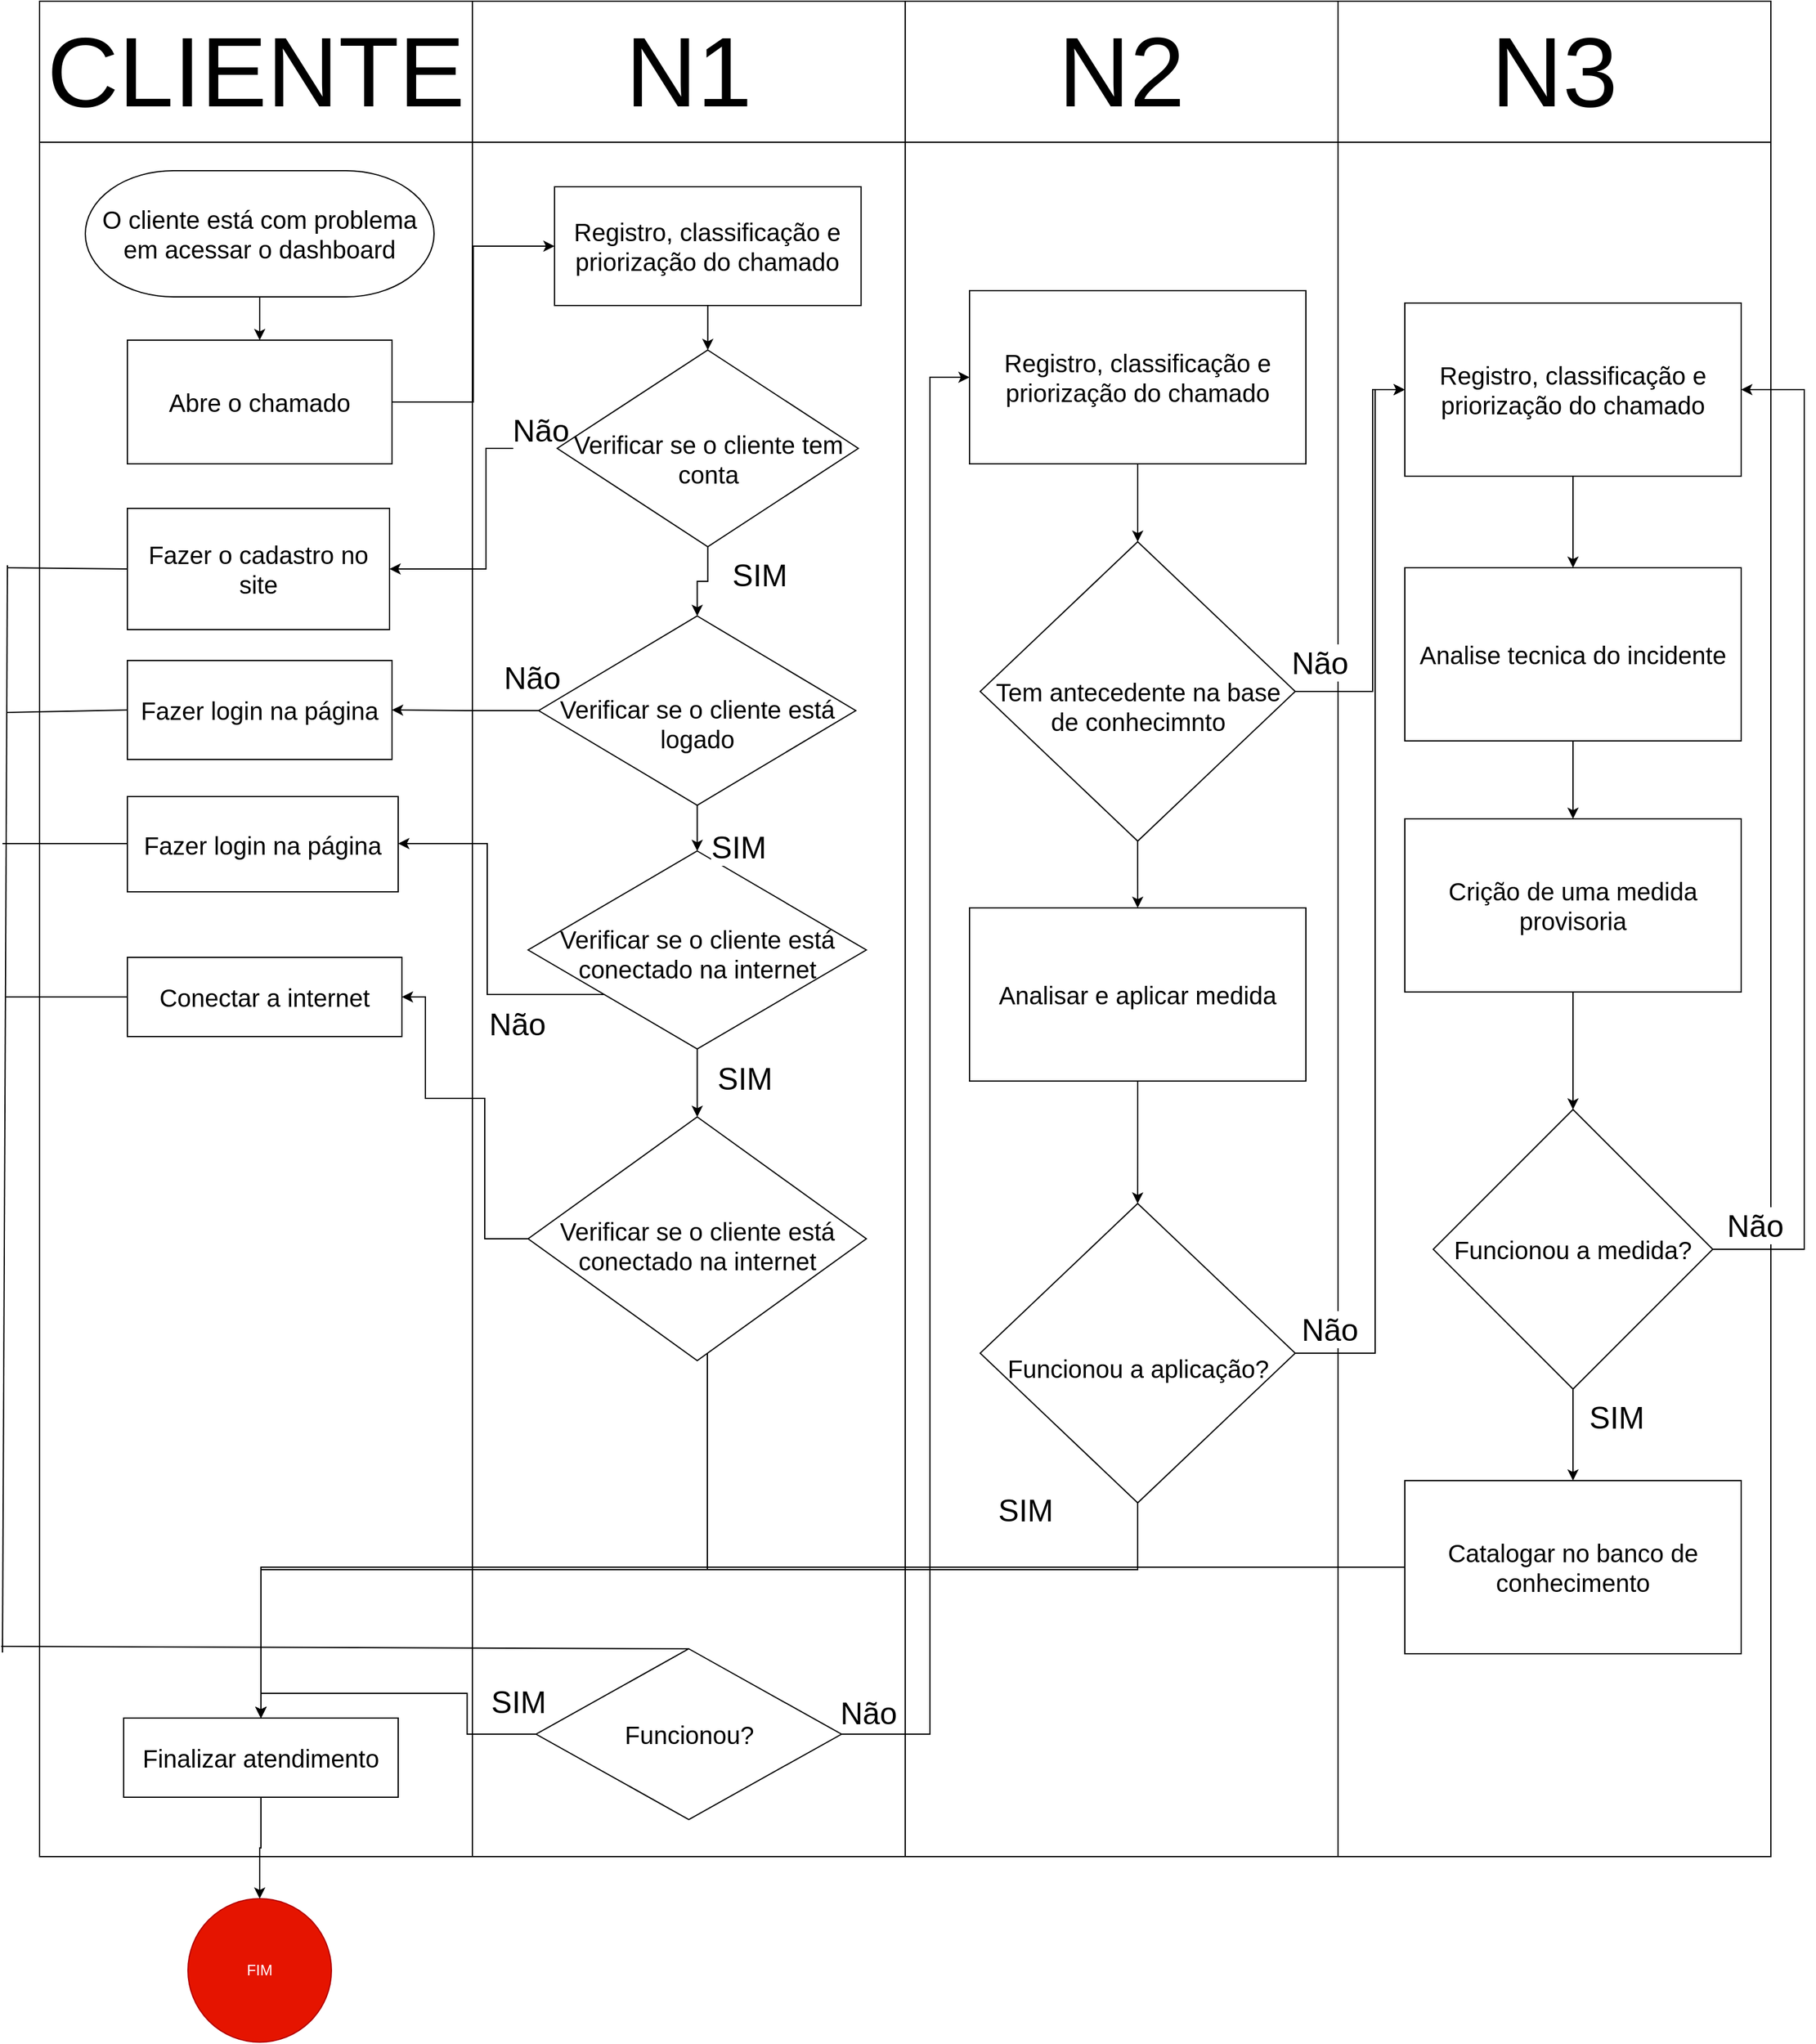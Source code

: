 <mxfile version="26.0.9">
  <diagram name="Página-1" id="sii6xtMDSqnDwptgTPa_">
    <mxGraphModel dx="3847" dy="1860" grid="0" gridSize="10" guides="1" tooltips="1" connect="1" arrows="1" fold="1" page="0" pageScale="1" pageWidth="827" pageHeight="1169" math="0" shadow="0">
      <root>
        <mxCell id="0" />
        <mxCell id="1" parent="0" />
        <mxCell id="SJMVSRO1iNUhfS_U9vJs-1" value="" style="rounded=0;whiteSpace=wrap;html=1;movable=0;resizable=0;rotatable=0;deletable=0;editable=0;locked=1;connectable=0;" parent="1" vertex="1">
          <mxGeometry x="-1020" y="5" width="350" height="1500" as="geometry" />
        </mxCell>
        <mxCell id="R6a7jAGX98T_tNKUyX50-1" value="" style="rounded=0;whiteSpace=wrap;html=1;movable=0;resizable=0;rotatable=0;deletable=0;editable=0;locked=1;connectable=0;" parent="1" vertex="1">
          <mxGeometry x="-670" y="5" width="350" height="1500" as="geometry" />
        </mxCell>
        <mxCell id="R6a7jAGX98T_tNKUyX50-3" value="" style="rounded=0;whiteSpace=wrap;html=1;movable=0;resizable=0;rotatable=0;deletable=0;editable=0;locked=1;connectable=0;" parent="1" vertex="1">
          <mxGeometry x="-320" y="5" width="350" height="1500" as="geometry" />
        </mxCell>
        <mxCell id="R6a7jAGX98T_tNKUyX50-4" value="" style="rounded=0;whiteSpace=wrap;html=1;movable=0;resizable=0;rotatable=0;deletable=0;editable=0;locked=1;connectable=0;" parent="1" vertex="1">
          <mxGeometry x="30" y="5" width="350" height="1500" as="geometry" />
        </mxCell>
        <mxCell id="R6a7jAGX98T_tNKUyX50-5" value="CLIENTE" style="rounded=0;whiteSpace=wrap;html=1;fontSize=80;" parent="1" vertex="1">
          <mxGeometry x="-1020" y="5" width="350" height="114" as="geometry" />
        </mxCell>
        <mxCell id="R6a7jAGX98T_tNKUyX50-7" value="N1" style="rounded=0;whiteSpace=wrap;html=1;fontSize=80;" parent="1" vertex="1">
          <mxGeometry x="-670" y="5" width="350" height="114" as="geometry" />
        </mxCell>
        <mxCell id="R6a7jAGX98T_tNKUyX50-8" value="N2" style="rounded=0;whiteSpace=wrap;html=1;fontSize=80;" parent="1" vertex="1">
          <mxGeometry x="-320" y="5" width="350" height="114" as="geometry" />
        </mxCell>
        <mxCell id="R6a7jAGX98T_tNKUyX50-9" value="N3" style="rounded=0;whiteSpace=wrap;html=1;fontSize=80;" parent="1" vertex="1">
          <mxGeometry x="30" y="5" width="350" height="114" as="geometry" />
        </mxCell>
        <mxCell id="R6a7jAGX98T_tNKUyX50-13" style="edgeStyle=orthogonalEdgeStyle;rounded=0;orthogonalLoop=1;jettySize=auto;html=1;entryX=0.5;entryY=0;entryDx=0;entryDy=0;" parent="1" source="R6a7jAGX98T_tNKUyX50-10" target="R6a7jAGX98T_tNKUyX50-12" edge="1">
          <mxGeometry relative="1" as="geometry" />
        </mxCell>
        <mxCell id="R6a7jAGX98T_tNKUyX50-10" value="&lt;font&gt;O cliente está com problema em acessar o dashboard&lt;/font&gt;" style="rounded=1;whiteSpace=wrap;html=1;arcSize=70;fontSize=20;" parent="1" vertex="1">
          <mxGeometry x="-983" y="142" width="282" height="102" as="geometry" />
        </mxCell>
        <mxCell id="R6a7jAGX98T_tNKUyX50-20" style="edgeStyle=orthogonalEdgeStyle;rounded=0;orthogonalLoop=1;jettySize=auto;html=1;entryX=0.5;entryY=0;entryDx=0;entryDy=0;" parent="1" source="R6a7jAGX98T_tNKUyX50-11" target="R6a7jAGX98T_tNKUyX50-19" edge="1">
          <mxGeometry relative="1" as="geometry" />
        </mxCell>
        <mxCell id="R6a7jAGX98T_tNKUyX50-11" value="Registro, classificação e priorização do chamado" style="rounded=0;whiteSpace=wrap;html=1;fontSize=20;" parent="1" vertex="1">
          <mxGeometry x="-603.59" y="155" width="247.89" height="96" as="geometry" />
        </mxCell>
        <mxCell id="R6a7jAGX98T_tNKUyX50-14" style="edgeStyle=orthogonalEdgeStyle;rounded=0;orthogonalLoop=1;jettySize=auto;html=1;entryX=0;entryY=0.5;entryDx=0;entryDy=0;" parent="1" source="R6a7jAGX98T_tNKUyX50-12" target="R6a7jAGX98T_tNKUyX50-11" edge="1">
          <mxGeometry relative="1" as="geometry" />
        </mxCell>
        <mxCell id="R6a7jAGX98T_tNKUyX50-12" value="Abre o chamado" style="rounded=0;whiteSpace=wrap;html=1;fontSize=20;" parent="1" vertex="1">
          <mxGeometry x="-949" y="279" width="214" height="100" as="geometry" />
        </mxCell>
        <mxCell id="R6a7jAGX98T_tNKUyX50-22" style="edgeStyle=orthogonalEdgeStyle;rounded=0;orthogonalLoop=1;jettySize=auto;html=1;entryX=1;entryY=0.5;entryDx=0;entryDy=0;" parent="1" source="R6a7jAGX98T_tNKUyX50-19" target="R6a7jAGX98T_tNKUyX50-21" edge="1">
          <mxGeometry relative="1" as="geometry">
            <Array as="points">
              <mxPoint x="-659" y="366" />
              <mxPoint x="-659" y="464" />
            </Array>
          </mxGeometry>
        </mxCell>
        <mxCell id="R6a7jAGX98T_tNKUyX50-23" value="Não" style="edgeLabel;html=1;align=center;verticalAlign=middle;resizable=0;points=[];fontSize=25;" parent="R6a7jAGX98T_tNKUyX50-22" vertex="1" connectable="0">
          <mxGeometry x="-0.094" y="-3" relative="1" as="geometry">
            <mxPoint x="47" y="-64" as="offset" />
          </mxGeometry>
        </mxCell>
        <mxCell id="R6a7jAGX98T_tNKUyX50-25" style="edgeStyle=orthogonalEdgeStyle;rounded=0;orthogonalLoop=1;jettySize=auto;html=1;entryX=0.5;entryY=0;entryDx=0;entryDy=0;" parent="1" source="R6a7jAGX98T_tNKUyX50-19" target="R6a7jAGX98T_tNKUyX50-24" edge="1">
          <mxGeometry relative="1" as="geometry" />
        </mxCell>
        <mxCell id="R6a7jAGX98T_tNKUyX50-26" value="SIM" style="edgeLabel;html=1;align=center;verticalAlign=middle;resizable=0;points=[];fontSize=25;" parent="R6a7jAGX98T_tNKUyX50-25" vertex="1" connectable="0">
          <mxGeometry x="-0.049" y="-7" relative="1" as="geometry">
            <mxPoint x="44" y="1" as="offset" />
          </mxGeometry>
        </mxCell>
        <mxCell id="R6a7jAGX98T_tNKUyX50-19" value="Verificar se o cliente tem conta" style="rhombus;whiteSpace=wrap;html=1;fontSize=20;verticalAlign=middle;spacing=8;spacingTop=16;" parent="1" vertex="1">
          <mxGeometry x="-601.4" y="287" width="243.5" height="159" as="geometry" />
        </mxCell>
        <mxCell id="R6a7jAGX98T_tNKUyX50-21" value="Fazer o cadastro no site" style="rounded=0;whiteSpace=wrap;html=1;fontSize=20;" parent="1" vertex="1">
          <mxGeometry x="-949" y="415" width="212" height="98" as="geometry" />
        </mxCell>
        <mxCell id="R6a7jAGX98T_tNKUyX50-28" style="edgeStyle=orthogonalEdgeStyle;rounded=0;orthogonalLoop=1;jettySize=auto;html=1;entryX=1;entryY=0.5;entryDx=0;entryDy=0;" parent="1" source="R6a7jAGX98T_tNKUyX50-24" target="R6a7jAGX98T_tNKUyX50-27" edge="1">
          <mxGeometry relative="1" as="geometry" />
        </mxCell>
        <mxCell id="R6a7jAGX98T_tNKUyX50-32" style="edgeStyle=orthogonalEdgeStyle;rounded=0;orthogonalLoop=1;jettySize=auto;html=1;entryX=0.5;entryY=0;entryDx=0;entryDy=0;" parent="1" source="R6a7jAGX98T_tNKUyX50-24" target="R6a7jAGX98T_tNKUyX50-30" edge="1">
          <mxGeometry relative="1" as="geometry" />
        </mxCell>
        <mxCell id="R6a7jAGX98T_tNKUyX50-24" value="Verificar se o cliente está logado" style="rhombus;whiteSpace=wrap;html=1;fontSize=20;spacingTop=20;" parent="1" vertex="1">
          <mxGeometry x="-616.39" y="502" width="256.39" height="153" as="geometry" />
        </mxCell>
        <mxCell id="R6a7jAGX98T_tNKUyX50-27" value="Fazer login na página" style="rounded=0;whiteSpace=wrap;html=1;fontSize=20;" parent="1" vertex="1">
          <mxGeometry x="-949" y="538" width="214" height="80" as="geometry" />
        </mxCell>
        <mxCell id="R6a7jAGX98T_tNKUyX50-29" value="Não" style="edgeLabel;html=1;align=center;verticalAlign=middle;resizable=0;points=[];fontSize=25;" parent="1" vertex="1" connectable="0">
          <mxGeometry x="-624.943" y="319" as="geometry">
            <mxPoint x="3" y="232" as="offset" />
          </mxGeometry>
        </mxCell>
        <mxCell id="R6a7jAGX98T_tNKUyX50-35" style="edgeStyle=orthogonalEdgeStyle;rounded=0;orthogonalLoop=1;jettySize=auto;html=1;" parent="1" source="R6a7jAGX98T_tNKUyX50-30" target="R6a7jAGX98T_tNKUyX50-34" edge="1">
          <mxGeometry relative="1" as="geometry">
            <Array as="points">
              <mxPoint x="-658" y="808" />
              <mxPoint x="-658" y="686" />
            </Array>
          </mxGeometry>
        </mxCell>
        <mxCell id="R6a7jAGX98T_tNKUyX50-38" style="edgeStyle=orthogonalEdgeStyle;rounded=0;orthogonalLoop=1;jettySize=auto;html=1;" parent="1" source="R6a7jAGX98T_tNKUyX50-30" target="R6a7jAGX98T_tNKUyX50-37" edge="1">
          <mxGeometry relative="1" as="geometry" />
        </mxCell>
        <mxCell id="R6a7jAGX98T_tNKUyX50-30" value="Verificar se o cliente está conectado na internet" style="rhombus;whiteSpace=wrap;html=1;fontSize=20;spacingTop=6;" parent="1" vertex="1">
          <mxGeometry x="-624.94" y="692" width="273.5" height="160" as="geometry" />
        </mxCell>
        <mxCell id="R6a7jAGX98T_tNKUyX50-33" value="SIM" style="edgeLabel;html=1;align=center;verticalAlign=middle;resizable=0;points=[];fontSize=25;" parent="1" vertex="1" connectable="0">
          <mxGeometry x="-468.0" y="456.003" as="geometry">
            <mxPoint x="13" y="232" as="offset" />
          </mxGeometry>
        </mxCell>
        <mxCell id="R6a7jAGX98T_tNKUyX50-34" value="Fazer login na página" style="rounded=0;whiteSpace=wrap;html=1;fontSize=20;" parent="1" vertex="1">
          <mxGeometry x="-949" y="648" width="219" height="77" as="geometry" />
        </mxCell>
        <mxCell id="R6a7jAGX98T_tNKUyX50-36" value="Não" style="edgeLabel;html=1;align=center;verticalAlign=middle;resizable=0;points=[];fontSize=25;" parent="1" vertex="1" connectable="0">
          <mxGeometry x="-637.003" y="599" as="geometry">
            <mxPoint x="3" y="232" as="offset" />
          </mxGeometry>
        </mxCell>
        <mxCell id="R6a7jAGX98T_tNKUyX50-56" style="edgeStyle=orthogonalEdgeStyle;rounded=0;orthogonalLoop=1;jettySize=auto;html=1;entryX=1;entryY=0.5;entryDx=0;entryDy=0;" parent="1" source="R6a7jAGX98T_tNKUyX50-37" target="R6a7jAGX98T_tNKUyX50-55" edge="1">
          <mxGeometry relative="1" as="geometry">
            <Array as="points">
              <mxPoint x="-660" y="1006" />
              <mxPoint x="-660" y="892" />
              <mxPoint x="-708" y="892" />
              <mxPoint x="-708" y="810" />
            </Array>
          </mxGeometry>
        </mxCell>
        <mxCell id="R6a7jAGX98T_tNKUyX50-68" style="edgeStyle=orthogonalEdgeStyle;rounded=0;orthogonalLoop=1;jettySize=auto;html=1;entryX=0.5;entryY=0;entryDx=0;entryDy=0;" parent="1" source="R6a7jAGX98T_tNKUyX50-37" target="_CnOoFAAmMxk4IJBu0XB-9" edge="1">
          <mxGeometry relative="1" as="geometry">
            <Array as="points">
              <mxPoint x="-480" y="1273" />
              <mxPoint x="-841" y="1273" />
            </Array>
          </mxGeometry>
        </mxCell>
        <mxCell id="R6a7jAGX98T_tNKUyX50-37" value="Verificar se o cliente está conectado na internet" style="rhombus;whiteSpace=wrap;html=1;fontSize=20;spacingTop=10;" parent="1" vertex="1">
          <mxGeometry x="-624.94" y="907" width="273.5" height="197" as="geometry" />
        </mxCell>
        <mxCell id="R6a7jAGX98T_tNKUyX50-60" style="edgeStyle=orthogonalEdgeStyle;rounded=0;orthogonalLoop=1;jettySize=auto;html=1;entryX=0.5;entryY=0;entryDx=0;entryDy=0;" parent="1" source="R6a7jAGX98T_tNKUyX50-42" target="_CnOoFAAmMxk4IJBu0XB-9" edge="1">
          <mxGeometry relative="1" as="geometry" />
        </mxCell>
        <mxCell id="R6a7jAGX98T_tNKUyX50-63" style="edgeStyle=orthogonalEdgeStyle;rounded=0;orthogonalLoop=1;jettySize=auto;html=1;exitX=1;exitY=0.5;exitDx=0;exitDy=0;entryX=0;entryY=0.5;entryDx=0;entryDy=0;" parent="1" source="R6a7jAGX98T_tNKUyX50-42" target="R6a7jAGX98T_tNKUyX50-62" edge="1">
          <mxGeometry relative="1" as="geometry">
            <mxPoint x="-351" y="1407" as="sourcePoint" />
            <mxPoint x="-273" y="281" as="targetPoint" />
            <Array as="points">
              <mxPoint x="-300" y="1406" />
              <mxPoint x="-300" y="309" />
            </Array>
          </mxGeometry>
        </mxCell>
        <mxCell id="R6a7jAGX98T_tNKUyX50-42" value="Funcionou?" style="rhombus;whiteSpace=wrap;html=1;fontSize=20;" parent="1" vertex="1">
          <mxGeometry x="-618.5" y="1337" width="247" height="138" as="geometry" />
        </mxCell>
        <mxCell id="R6a7jAGX98T_tNKUyX50-49" value="" style="endArrow=none;html=1;rounded=0;entryX=0.5;entryY=0;entryDx=0;entryDy=0;" parent="1" target="R6a7jAGX98T_tNKUyX50-42" edge="1">
          <mxGeometry width="50" height="50" relative="1" as="geometry">
            <mxPoint x="-1051" y="1335" as="sourcePoint" />
            <mxPoint x="-714" y="1316" as="targetPoint" />
          </mxGeometry>
        </mxCell>
        <mxCell id="R6a7jAGX98T_tNKUyX50-51" value="" style="endArrow=none;html=1;rounded=0;entryX=0;entryY=0.5;entryDx=0;entryDy=0;" parent="1" target="R6a7jAGX98T_tNKUyX50-21" edge="1">
          <mxGeometry width="50" height="50" relative="1" as="geometry">
            <mxPoint x="-1046" y="463" as="sourcePoint" />
            <mxPoint x="-985" y="638" as="targetPoint" />
          </mxGeometry>
        </mxCell>
        <mxCell id="R6a7jAGX98T_tNKUyX50-52" value="" style="endArrow=none;html=1;rounded=0;entryX=0;entryY=0.5;entryDx=0;entryDy=0;" parent="1" target="R6a7jAGX98T_tNKUyX50-27" edge="1">
          <mxGeometry width="50" height="50" relative="1" as="geometry">
            <mxPoint x="-1046" y="580" as="sourcePoint" />
            <mxPoint x="-988" y="810" as="targetPoint" />
          </mxGeometry>
        </mxCell>
        <mxCell id="R6a7jAGX98T_tNKUyX50-53" value="" style="endArrow=none;html=1;rounded=0;" parent="1" edge="1">
          <mxGeometry width="50" height="50" relative="1" as="geometry">
            <mxPoint x="-1050" y="1340" as="sourcePoint" />
            <mxPoint x="-1046" y="461" as="targetPoint" />
          </mxGeometry>
        </mxCell>
        <mxCell id="R6a7jAGX98T_tNKUyX50-54" value="" style="endArrow=none;html=1;rounded=0;" parent="1" edge="1">
          <mxGeometry width="50" height="50" relative="1" as="geometry">
            <mxPoint x="-1050" y="686" as="sourcePoint" />
            <mxPoint x="-949" y="686" as="targetPoint" />
          </mxGeometry>
        </mxCell>
        <mxCell id="R6a7jAGX98T_tNKUyX50-55" value="Conectar a internet" style="rounded=0;whiteSpace=wrap;html=1;fontSize=20;" parent="1" vertex="1">
          <mxGeometry x="-949" y="778" width="222" height="64" as="geometry" />
        </mxCell>
        <mxCell id="R6a7jAGX98T_tNKUyX50-57" value="" style="endArrow=none;html=1;rounded=0;entryX=0;entryY=0.5;entryDx=0;entryDy=0;" parent="1" target="R6a7jAGX98T_tNKUyX50-55" edge="1">
          <mxGeometry width="50" height="50" relative="1" as="geometry">
            <mxPoint x="-1047" y="810" as="sourcePoint" />
            <mxPoint x="-977" y="1186" as="targetPoint" />
          </mxGeometry>
        </mxCell>
        <mxCell id="R6a7jAGX98T_tNKUyX50-59" value="FIM" style="ellipse;whiteSpace=wrap;html=1;aspect=fixed;fillColor=#e51400;fontColor=#ffffff;strokeColor=#B20000;" parent="1" vertex="1">
          <mxGeometry x="-900" y="1539" width="116" height="116" as="geometry" />
        </mxCell>
        <mxCell id="R6a7jAGX98T_tNKUyX50-61" value="SIM" style="edgeLabel;html=1;align=center;verticalAlign=middle;resizable=0;points=[];fontSize=25;" parent="1" vertex="1" connectable="0">
          <mxGeometry x="-641.14" y="1104.003" as="geometry">
            <mxPoint x="8" y="275" as="offset" />
          </mxGeometry>
        </mxCell>
        <mxCell id="S84dttTTy0VRD9qkH76d-6" style="edgeStyle=orthogonalEdgeStyle;rounded=0;orthogonalLoop=1;jettySize=auto;html=1;entryX=0.5;entryY=0;entryDx=0;entryDy=0;" parent="1" source="R6a7jAGX98T_tNKUyX50-62" target="S84dttTTy0VRD9qkH76d-4" edge="1">
          <mxGeometry relative="1" as="geometry" />
        </mxCell>
        <mxCell id="R6a7jAGX98T_tNKUyX50-62" value="Registro, classificação e priorização do chamado" style="rounded=0;whiteSpace=wrap;html=1;fontSize=20;" parent="1" vertex="1">
          <mxGeometry x="-268" y="239" width="272" height="140" as="geometry" />
        </mxCell>
        <mxCell id="R6a7jAGX98T_tNKUyX50-67" value="Não" style="edgeLabel;html=1;align=center;verticalAlign=middle;resizable=0;points=[];fontSize=25;" parent="1" vertex="1" connectable="0">
          <mxGeometry x="-353.003" y="1156" as="geometry">
            <mxPoint x="3" y="232" as="offset" />
          </mxGeometry>
        </mxCell>
        <mxCell id="R6a7jAGX98T_tNKUyX50-69" value="SIM" style="edgeLabel;html=1;align=center;verticalAlign=middle;resizable=0;points=[];fontSize=25;" parent="1" vertex="1" connectable="0">
          <mxGeometry x="-463.0" y="643.003" as="geometry">
            <mxPoint x="13" y="232" as="offset" />
          </mxGeometry>
        </mxCell>
        <mxCell id="S84dttTTy0VRD9qkH76d-9" style="edgeStyle=orthogonalEdgeStyle;rounded=0;orthogonalLoop=1;jettySize=auto;html=1;entryX=0;entryY=0.5;entryDx=0;entryDy=0;" parent="1" source="S84dttTTy0VRD9qkH76d-4" target="S84dttTTy0VRD9qkH76d-8" edge="1">
          <mxGeometry relative="1" as="geometry">
            <Array as="points">
              <mxPoint x="58" y="563" />
              <mxPoint x="58" y="319" />
            </Array>
          </mxGeometry>
        </mxCell>
        <mxCell id="_CnOoFAAmMxk4IJBu0XB-3" style="edgeStyle=orthogonalEdgeStyle;rounded=0;orthogonalLoop=1;jettySize=auto;html=1;" edge="1" parent="1" source="_CnOoFAAmMxk4IJBu0XB-4" target="_CnOoFAAmMxk4IJBu0XB-2">
          <mxGeometry relative="1" as="geometry" />
        </mxCell>
        <mxCell id="S84dttTTy0VRD9qkH76d-4" value="Tem antecedente na base de conhecimnto" style="rhombus;whiteSpace=wrap;html=1;fontSize=20;spacingTop=24;" parent="1" vertex="1">
          <mxGeometry x="-259.37" y="442" width="254.74" height="242" as="geometry" />
        </mxCell>
        <mxCell id="_CnOoFAAmMxk4IJBu0XB-16" style="edgeStyle=orthogonalEdgeStyle;rounded=0;orthogonalLoop=1;jettySize=auto;html=1;entryX=0.5;entryY=0;entryDx=0;entryDy=0;" edge="1" parent="1" source="S84dttTTy0VRD9qkH76d-8" target="_CnOoFAAmMxk4IJBu0XB-15">
          <mxGeometry relative="1" as="geometry" />
        </mxCell>
        <mxCell id="S84dttTTy0VRD9qkH76d-8" value="Registro, classificação e priorização do chamado" style="rounded=0;whiteSpace=wrap;html=1;fontSize=20;" parent="1" vertex="1">
          <mxGeometry x="84" y="249" width="272" height="140" as="geometry" />
        </mxCell>
        <mxCell id="S84dttTTy0VRD9qkH76d-10" value="Não" style="edgeLabel;html=1;align=center;verticalAlign=middle;resizable=0;points=[];fontSize=25;" parent="1" vertex="1" connectable="0">
          <mxGeometry x="25" y="558.997" as="geometry">
            <mxPoint x="-10" y="-20" as="offset" />
          </mxGeometry>
        </mxCell>
        <mxCell id="_CnOoFAAmMxk4IJBu0XB-6" style="edgeStyle=orthogonalEdgeStyle;rounded=0;orthogonalLoop=1;jettySize=auto;html=1;entryX=0;entryY=0.5;entryDx=0;entryDy=0;" edge="1" parent="1" source="_CnOoFAAmMxk4IJBu0XB-2" target="S84dttTTy0VRD9qkH76d-8">
          <mxGeometry relative="1" as="geometry">
            <Array as="points">
              <mxPoint x="60" y="1098" />
              <mxPoint x="60" y="319" />
            </Array>
          </mxGeometry>
        </mxCell>
        <mxCell id="_CnOoFAAmMxk4IJBu0XB-13" style="edgeStyle=orthogonalEdgeStyle;rounded=0;orthogonalLoop=1;jettySize=auto;html=1;entryX=0.5;entryY=0;entryDx=0;entryDy=0;" edge="1" parent="1" source="_CnOoFAAmMxk4IJBu0XB-2" target="_CnOoFAAmMxk4IJBu0XB-9">
          <mxGeometry relative="1" as="geometry">
            <Array as="points">
              <mxPoint x="-132" y="1273" />
              <mxPoint x="-841" y="1273" />
            </Array>
          </mxGeometry>
        </mxCell>
        <mxCell id="_CnOoFAAmMxk4IJBu0XB-2" value="Funcionou a aplicação?" style="rhombus;whiteSpace=wrap;html=1;fontSize=20;spacingTop=24;" vertex="1" parent="1">
          <mxGeometry x="-259.37" y="977" width="254.74" height="242" as="geometry" />
        </mxCell>
        <mxCell id="_CnOoFAAmMxk4IJBu0XB-5" value="" style="edgeStyle=orthogonalEdgeStyle;rounded=0;orthogonalLoop=1;jettySize=auto;html=1;" edge="1" parent="1" source="S84dttTTy0VRD9qkH76d-4" target="_CnOoFAAmMxk4IJBu0XB-4">
          <mxGeometry relative="1" as="geometry">
            <mxPoint x="-132" y="684" as="sourcePoint" />
            <mxPoint x="-141" y="943" as="targetPoint" />
          </mxGeometry>
        </mxCell>
        <mxCell id="_CnOoFAAmMxk4IJBu0XB-4" value="Analisar e aplicar medida" style="rounded=0;whiteSpace=wrap;html=1;fontSize=20;" vertex="1" parent="1">
          <mxGeometry x="-268" y="738" width="272" height="140" as="geometry" />
        </mxCell>
        <mxCell id="_CnOoFAAmMxk4IJBu0XB-7" value="Não" style="edgeLabel;html=1;align=center;verticalAlign=middle;resizable=0;points=[];fontSize=25;" vertex="1" connectable="0" parent="1">
          <mxGeometry x="33" y="1097.997" as="geometry">
            <mxPoint x="-10" y="-20" as="offset" />
          </mxGeometry>
        </mxCell>
        <mxCell id="_CnOoFAAmMxk4IJBu0XB-12" style="edgeStyle=orthogonalEdgeStyle;rounded=0;orthogonalLoop=1;jettySize=auto;html=1;" edge="1" parent="1" source="_CnOoFAAmMxk4IJBu0XB-9" target="R6a7jAGX98T_tNKUyX50-59">
          <mxGeometry relative="1" as="geometry" />
        </mxCell>
        <mxCell id="_CnOoFAAmMxk4IJBu0XB-9" value="Finalizar atendimento" style="rounded=0;whiteSpace=wrap;html=1;fontSize=20;" vertex="1" parent="1">
          <mxGeometry x="-952" y="1393" width="222" height="64" as="geometry" />
        </mxCell>
        <mxCell id="_CnOoFAAmMxk4IJBu0XB-14" value="SIM" style="edgeLabel;html=1;align=center;verticalAlign=middle;resizable=0;points=[];fontSize=25;" vertex="1" connectable="0" parent="1">
          <mxGeometry x="-236.0" y="992.003" as="geometry">
            <mxPoint x="13" y="232" as="offset" />
          </mxGeometry>
        </mxCell>
        <mxCell id="_CnOoFAAmMxk4IJBu0XB-18" style="edgeStyle=orthogonalEdgeStyle;rounded=0;orthogonalLoop=1;jettySize=auto;html=1;entryX=0.5;entryY=0;entryDx=0;entryDy=0;" edge="1" parent="1" source="_CnOoFAAmMxk4IJBu0XB-15" target="_CnOoFAAmMxk4IJBu0XB-19">
          <mxGeometry relative="1" as="geometry">
            <mxPoint x="220" y="676" as="targetPoint" />
          </mxGeometry>
        </mxCell>
        <mxCell id="_CnOoFAAmMxk4IJBu0XB-20" value="Text" style="edgeLabel;html=1;align=center;verticalAlign=middle;resizable=0;points=[];" vertex="1" connectable="0" parent="_CnOoFAAmMxk4IJBu0XB-18">
          <mxGeometry x="1" y="18" relative="1" as="geometry">
            <mxPoint x="-16" y="17" as="offset" />
          </mxGeometry>
        </mxCell>
        <mxCell id="_CnOoFAAmMxk4IJBu0XB-15" value="Analise tecnica do incidente" style="rounded=0;whiteSpace=wrap;html=1;fontSize=20;" vertex="1" parent="1">
          <mxGeometry x="84" y="463" width="272" height="140" as="geometry" />
        </mxCell>
        <mxCell id="_CnOoFAAmMxk4IJBu0XB-23" style="edgeStyle=orthogonalEdgeStyle;rounded=0;orthogonalLoop=1;jettySize=auto;html=1;entryX=1;entryY=0.5;entryDx=0;entryDy=0;" edge="1" parent="1" source="_CnOoFAAmMxk4IJBu0XB-17" target="S84dttTTy0VRD9qkH76d-8">
          <mxGeometry relative="1" as="geometry">
            <Array as="points">
              <mxPoint x="407" y="1014" />
              <mxPoint x="407" y="319" />
            </Array>
          </mxGeometry>
        </mxCell>
        <mxCell id="_CnOoFAAmMxk4IJBu0XB-28" style="edgeStyle=orthogonalEdgeStyle;rounded=0;orthogonalLoop=1;jettySize=auto;html=1;entryX=0.5;entryY=0;entryDx=0;entryDy=0;" edge="1" parent="1" source="_CnOoFAAmMxk4IJBu0XB-17" target="_CnOoFAAmMxk4IJBu0XB-27">
          <mxGeometry relative="1" as="geometry" />
        </mxCell>
        <mxCell id="_CnOoFAAmMxk4IJBu0XB-17" value="Funcionou a medida?" style="rhombus;whiteSpace=wrap;html=1;fontSize=20;" vertex="1" parent="1">
          <mxGeometry x="107" y="901" width="226" height="226" as="geometry" />
        </mxCell>
        <mxCell id="_CnOoFAAmMxk4IJBu0XB-22" style="edgeStyle=orthogonalEdgeStyle;rounded=0;orthogonalLoop=1;jettySize=auto;html=1;entryX=0.5;entryY=0;entryDx=0;entryDy=0;" edge="1" parent="1" source="_CnOoFAAmMxk4IJBu0XB-19" target="_CnOoFAAmMxk4IJBu0XB-17">
          <mxGeometry relative="1" as="geometry">
            <Array as="points">
              <mxPoint x="220" y="822" />
              <mxPoint x="220" y="822" />
            </Array>
          </mxGeometry>
        </mxCell>
        <mxCell id="_CnOoFAAmMxk4IJBu0XB-19" value="Crição de uma medida provisoria" style="rounded=0;whiteSpace=wrap;html=1;fontSize=20;" vertex="1" parent="1">
          <mxGeometry x="84" y="666" width="272" height="140" as="geometry" />
        </mxCell>
        <mxCell id="_CnOoFAAmMxk4IJBu0XB-24" value="Não" style="edgeLabel;html=1;align=center;verticalAlign=middle;resizable=0;points=[];fontSize=25;" vertex="1" connectable="0" parent="1">
          <mxGeometry x="377" y="1013.997" as="geometry">
            <mxPoint x="-10" y="-20" as="offset" />
          </mxGeometry>
        </mxCell>
        <mxCell id="_CnOoFAAmMxk4IJBu0XB-25" value="SIM" style="edgeLabel;html=1;align=center;verticalAlign=middle;resizable=0;points=[];fontSize=25;" vertex="1" connectable="0" parent="1">
          <mxGeometry x="242.0" y="917.003" as="geometry">
            <mxPoint x="13" y="232" as="offset" />
          </mxGeometry>
        </mxCell>
        <mxCell id="_CnOoFAAmMxk4IJBu0XB-29" style="edgeStyle=orthogonalEdgeStyle;rounded=0;orthogonalLoop=1;jettySize=auto;html=1;entryX=0.5;entryY=0;entryDx=0;entryDy=0;" edge="1" parent="1" source="_CnOoFAAmMxk4IJBu0XB-27" target="_CnOoFAAmMxk4IJBu0XB-9">
          <mxGeometry relative="1" as="geometry" />
        </mxCell>
        <mxCell id="_CnOoFAAmMxk4IJBu0XB-27" value="Catalogar no banco de conhecimento" style="rounded=0;whiteSpace=wrap;html=1;fontSize=20;" vertex="1" parent="1">
          <mxGeometry x="84" y="1201" width="272" height="140" as="geometry" />
        </mxCell>
      </root>
    </mxGraphModel>
  </diagram>
</mxfile>
